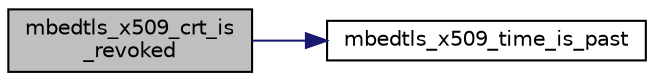 digraph "mbedtls_x509_crt_is_revoked"
{
 // LATEX_PDF_SIZE
  edge [fontname="Helvetica",fontsize="10",labelfontname="Helvetica",labelfontsize="10"];
  node [fontname="Helvetica",fontsize="10",shape=record];
  rankdir="LR";
  Node1 [label="mbedtls_x509_crt_is\l_revoked",height=0.2,width=0.4,color="black", fillcolor="grey75", style="filled", fontcolor="black",tooltip="Verify the certificate revocation status."];
  Node1 -> Node2 [color="midnightblue",fontsize="10",style="solid",fontname="Helvetica"];
  Node2 [label="mbedtls_x509_time_is_past",height=0.2,width=0.4,color="black", fillcolor="white", style="filled",URL="$da/dc4/group__x509__module.html#ga061f9945351822e8ccbeb7f3d7fc4fe3",tooltip="Check a given mbedtls_x509_time against the system time and tell if it's in the past."];
}
